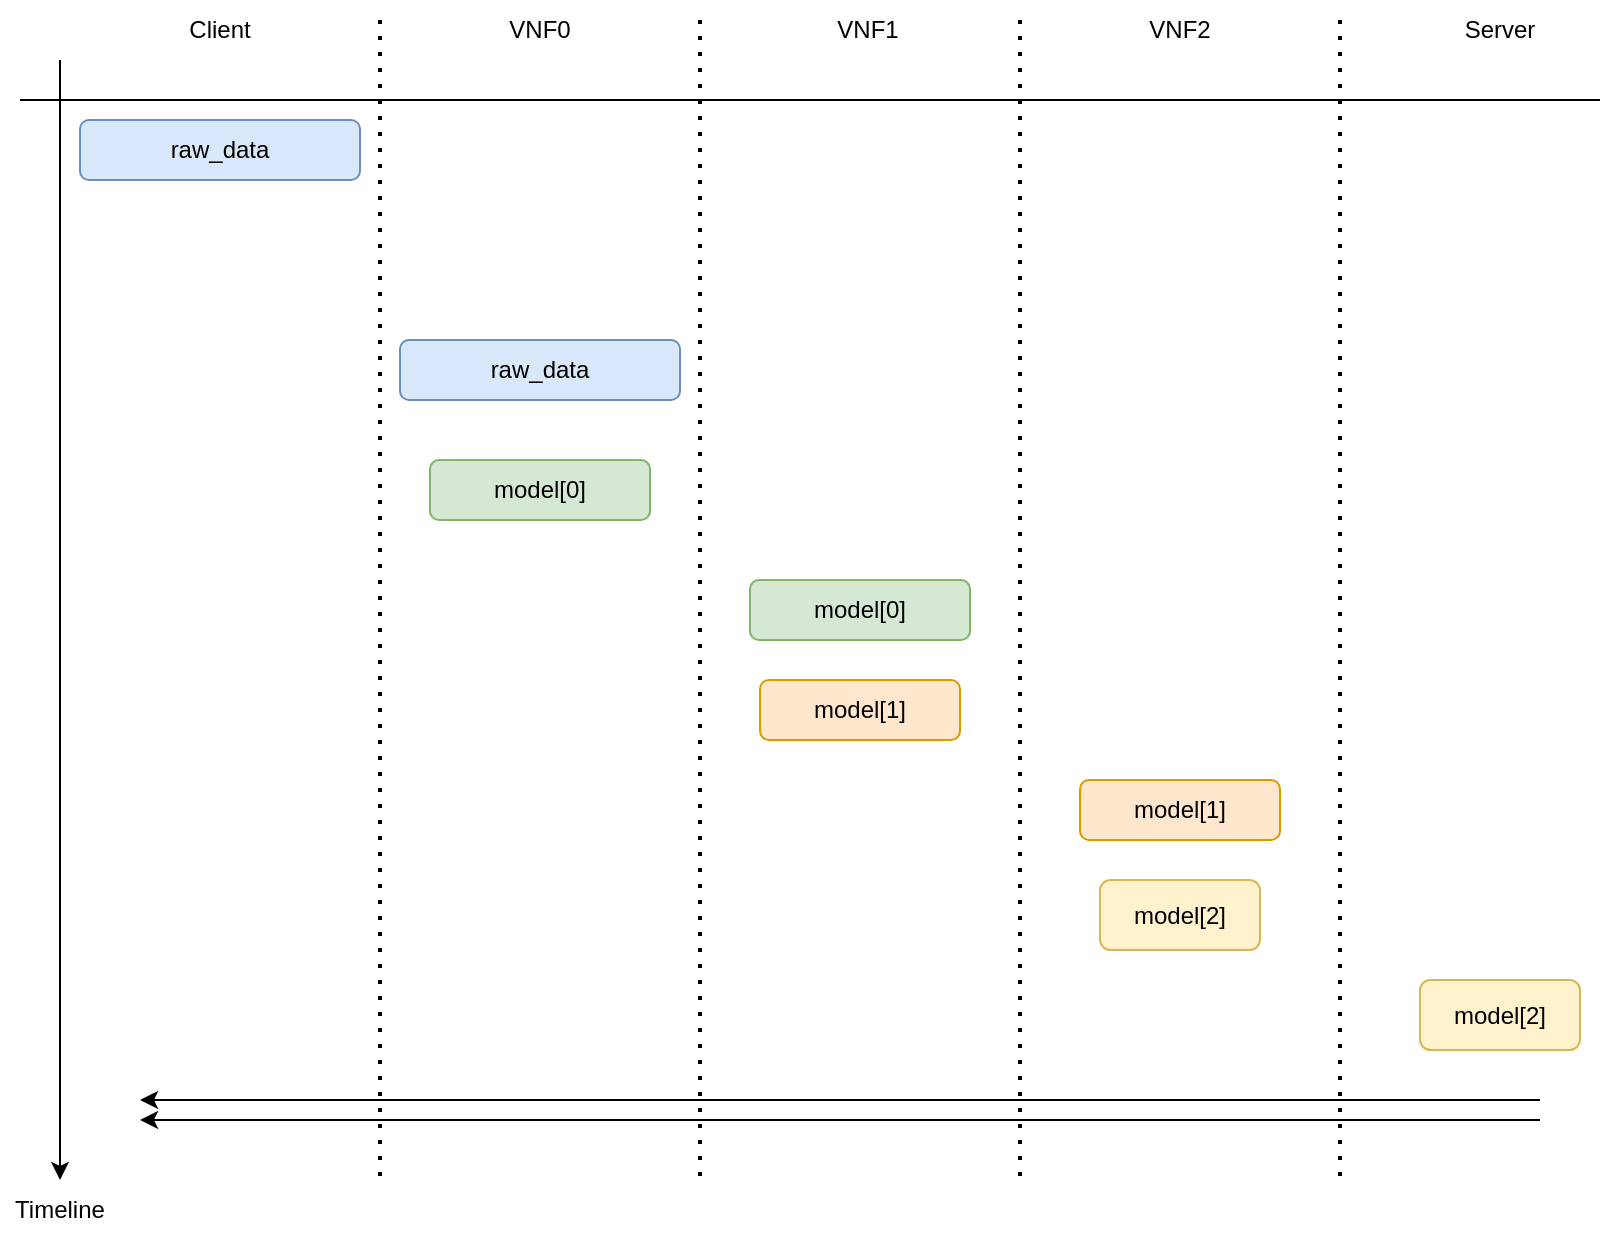 <mxfile version="17.4.6" type="device"><diagram id="0vfsBOTYpPvhTZwAw-lU" name="Page-1"><mxGraphModel dx="1038" dy="667" grid="1" gridSize="10" guides="1" tooltips="1" connect="1" arrows="1" fold="1" page="1" pageScale="1" pageWidth="827" pageHeight="1169" math="0" shadow="0"><root><mxCell id="0"/><mxCell id="1" parent="0"/><mxCell id="fSQeRA7tjOyKbx6dhpbb-1" value="Client" style="text;html=1;strokeColor=none;fillColor=none;align=center;verticalAlign=middle;whiteSpace=wrap;rounded=0;" vertex="1" parent="1"><mxGeometry x="90" y="70" width="60" height="30" as="geometry"/></mxCell><mxCell id="fSQeRA7tjOyKbx6dhpbb-2" value="VNF0" style="text;html=1;strokeColor=none;fillColor=none;align=center;verticalAlign=middle;whiteSpace=wrap;rounded=0;" vertex="1" parent="1"><mxGeometry x="250" y="70" width="60" height="30" as="geometry"/></mxCell><mxCell id="fSQeRA7tjOyKbx6dhpbb-3" value="VNF1" style="text;html=1;strokeColor=none;fillColor=none;align=center;verticalAlign=middle;whiteSpace=wrap;rounded=0;" vertex="1" parent="1"><mxGeometry x="414" y="70" width="60" height="30" as="geometry"/></mxCell><mxCell id="fSQeRA7tjOyKbx6dhpbb-4" value="VNF2" style="text;html=1;strokeColor=none;fillColor=none;align=center;verticalAlign=middle;whiteSpace=wrap;rounded=0;" vertex="1" parent="1"><mxGeometry x="570" y="70" width="60" height="30" as="geometry"/></mxCell><mxCell id="fSQeRA7tjOyKbx6dhpbb-5" value="Server" style="text;html=1;strokeColor=none;fillColor=none;align=center;verticalAlign=middle;whiteSpace=wrap;rounded=0;" vertex="1" parent="1"><mxGeometry x="730" y="70" width="60" height="30" as="geometry"/></mxCell><mxCell id="fSQeRA7tjOyKbx6dhpbb-6" value="" style="endArrow=classic;html=1;rounded=0;" edge="1" parent="1"><mxGeometry width="50" height="50" relative="1" as="geometry"><mxPoint x="40" y="100" as="sourcePoint"/><mxPoint x="40" y="660" as="targetPoint"/></mxGeometry></mxCell><mxCell id="fSQeRA7tjOyKbx6dhpbb-7" value="Timeline" style="text;html=1;strokeColor=none;fillColor=none;align=center;verticalAlign=middle;whiteSpace=wrap;rounded=0;" vertex="1" parent="1"><mxGeometry x="10" y="660" width="60" height="30" as="geometry"/></mxCell><mxCell id="fSQeRA7tjOyKbx6dhpbb-9" value="" style="endArrow=none;html=1;rounded=0;" edge="1" parent="1"><mxGeometry width="50" height="50" relative="1" as="geometry"><mxPoint x="20" y="120" as="sourcePoint"/><mxPoint x="810" y="120" as="targetPoint"/></mxGeometry></mxCell><mxCell id="fSQeRA7tjOyKbx6dhpbb-10" value="" style="endArrow=none;dashed=1;html=1;dashPattern=1 3;strokeWidth=2;rounded=0;" edge="1" parent="1"><mxGeometry width="50" height="50" relative="1" as="geometry"><mxPoint x="200" y="80" as="sourcePoint"/><mxPoint x="200" y="660" as="targetPoint"/></mxGeometry></mxCell><mxCell id="fSQeRA7tjOyKbx6dhpbb-11" value="" style="endArrow=none;dashed=1;html=1;dashPattern=1 3;strokeWidth=2;rounded=0;" edge="1" parent="1"><mxGeometry width="50" height="50" relative="1" as="geometry"><mxPoint x="360" y="80" as="sourcePoint"/><mxPoint x="360" y="660" as="targetPoint"/></mxGeometry></mxCell><mxCell id="fSQeRA7tjOyKbx6dhpbb-12" value="" style="endArrow=none;dashed=1;html=1;dashPattern=1 3;strokeWidth=2;rounded=0;" edge="1" parent="1"><mxGeometry width="50" height="50" relative="1" as="geometry"><mxPoint x="520" y="80" as="sourcePoint"/><mxPoint x="520" y="660" as="targetPoint"/></mxGeometry></mxCell><mxCell id="fSQeRA7tjOyKbx6dhpbb-13" value="" style="endArrow=none;dashed=1;html=1;dashPattern=1 3;strokeWidth=2;rounded=0;" edge="1" parent="1"><mxGeometry width="50" height="50" relative="1" as="geometry"><mxPoint x="680" y="80" as="sourcePoint"/><mxPoint x="680" y="660" as="targetPoint"/></mxGeometry></mxCell><mxCell id="fSQeRA7tjOyKbx6dhpbb-16" value="raw_data" style="rounded=1;whiteSpace=wrap;html=1;fillColor=#dae8fc;strokeColor=#6c8ebf;" vertex="1" parent="1"><mxGeometry x="50" y="130" width="140" height="30" as="geometry"/></mxCell><mxCell id="fSQeRA7tjOyKbx6dhpbb-27" value="raw_data" style="rounded=1;whiteSpace=wrap;html=1;fillColor=#dae8fc;strokeColor=#6c8ebf;" vertex="1" parent="1"><mxGeometry x="210" y="240" width="140" height="30" as="geometry"/></mxCell><mxCell id="fSQeRA7tjOyKbx6dhpbb-37" value="model[0]" style="rounded=1;whiteSpace=wrap;html=1;fillColor=#d5e8d4;strokeColor=#82b366;" vertex="1" parent="1"><mxGeometry x="225" y="300" width="110" height="30" as="geometry"/></mxCell><mxCell id="fSQeRA7tjOyKbx6dhpbb-39" value="model[1]" style="rounded=1;whiteSpace=wrap;html=1;fillColor=#ffe6cc;strokeColor=#d79b00;" vertex="1" parent="1"><mxGeometry x="390" y="410" width="100" height="30" as="geometry"/></mxCell><mxCell id="fSQeRA7tjOyKbx6dhpbb-42" value="model[2]" style="rounded=1;whiteSpace=wrap;html=1;fillColor=#fff2cc;strokeColor=#d6b656;" vertex="1" parent="1"><mxGeometry x="560" y="510" width="80" height="35" as="geometry"/></mxCell><mxCell id="fSQeRA7tjOyKbx6dhpbb-45" value="" style="endArrow=classic;html=1;rounded=0;" edge="1" parent="1"><mxGeometry width="50" height="50" relative="1" as="geometry"><mxPoint x="780" y="620" as="sourcePoint"/><mxPoint x="80" y="620" as="targetPoint"/></mxGeometry></mxCell><mxCell id="fSQeRA7tjOyKbx6dhpbb-46" value="" style="endArrow=classic;html=1;rounded=0;" edge="1" parent="1"><mxGeometry width="50" height="50" relative="1" as="geometry"><mxPoint x="780" y="630" as="sourcePoint"/><mxPoint x="80" y="630" as="targetPoint"/></mxGeometry></mxCell><mxCell id="fSQeRA7tjOyKbx6dhpbb-47" value="model[0]" style="rounded=1;whiteSpace=wrap;html=1;fillColor=#d5e8d4;strokeColor=#82b366;" vertex="1" parent="1"><mxGeometry x="385" y="360" width="110" height="30" as="geometry"/></mxCell><mxCell id="fSQeRA7tjOyKbx6dhpbb-48" value="model[1]" style="rounded=1;whiteSpace=wrap;html=1;fillColor=#ffe6cc;strokeColor=#d79b00;" vertex="1" parent="1"><mxGeometry x="550" y="460" width="100" height="30" as="geometry"/></mxCell><mxCell id="fSQeRA7tjOyKbx6dhpbb-49" value="model[2]" style="rounded=1;whiteSpace=wrap;html=1;fillColor=#fff2cc;strokeColor=#d6b656;" vertex="1" parent="1"><mxGeometry x="720" y="560" width="80" height="35" as="geometry"/></mxCell></root></mxGraphModel></diagram></mxfile>